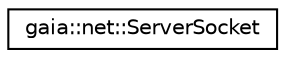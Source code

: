 digraph G
{
  edge [fontname="Helvetica",fontsize="10",labelfontname="Helvetica",labelfontsize="10"];
  node [fontname="Helvetica",fontsize="10",shape=record];
  rankdir=LR;
  Node1 [label="gaia::net::ServerSocket",height=0.2,width=0.4,color="black", fillcolor="white", style="filled",URL="$df/dda/classgaia_1_1net_1_1_server_socket.html",tooltip="Listens request and accept connection from client."];
}
